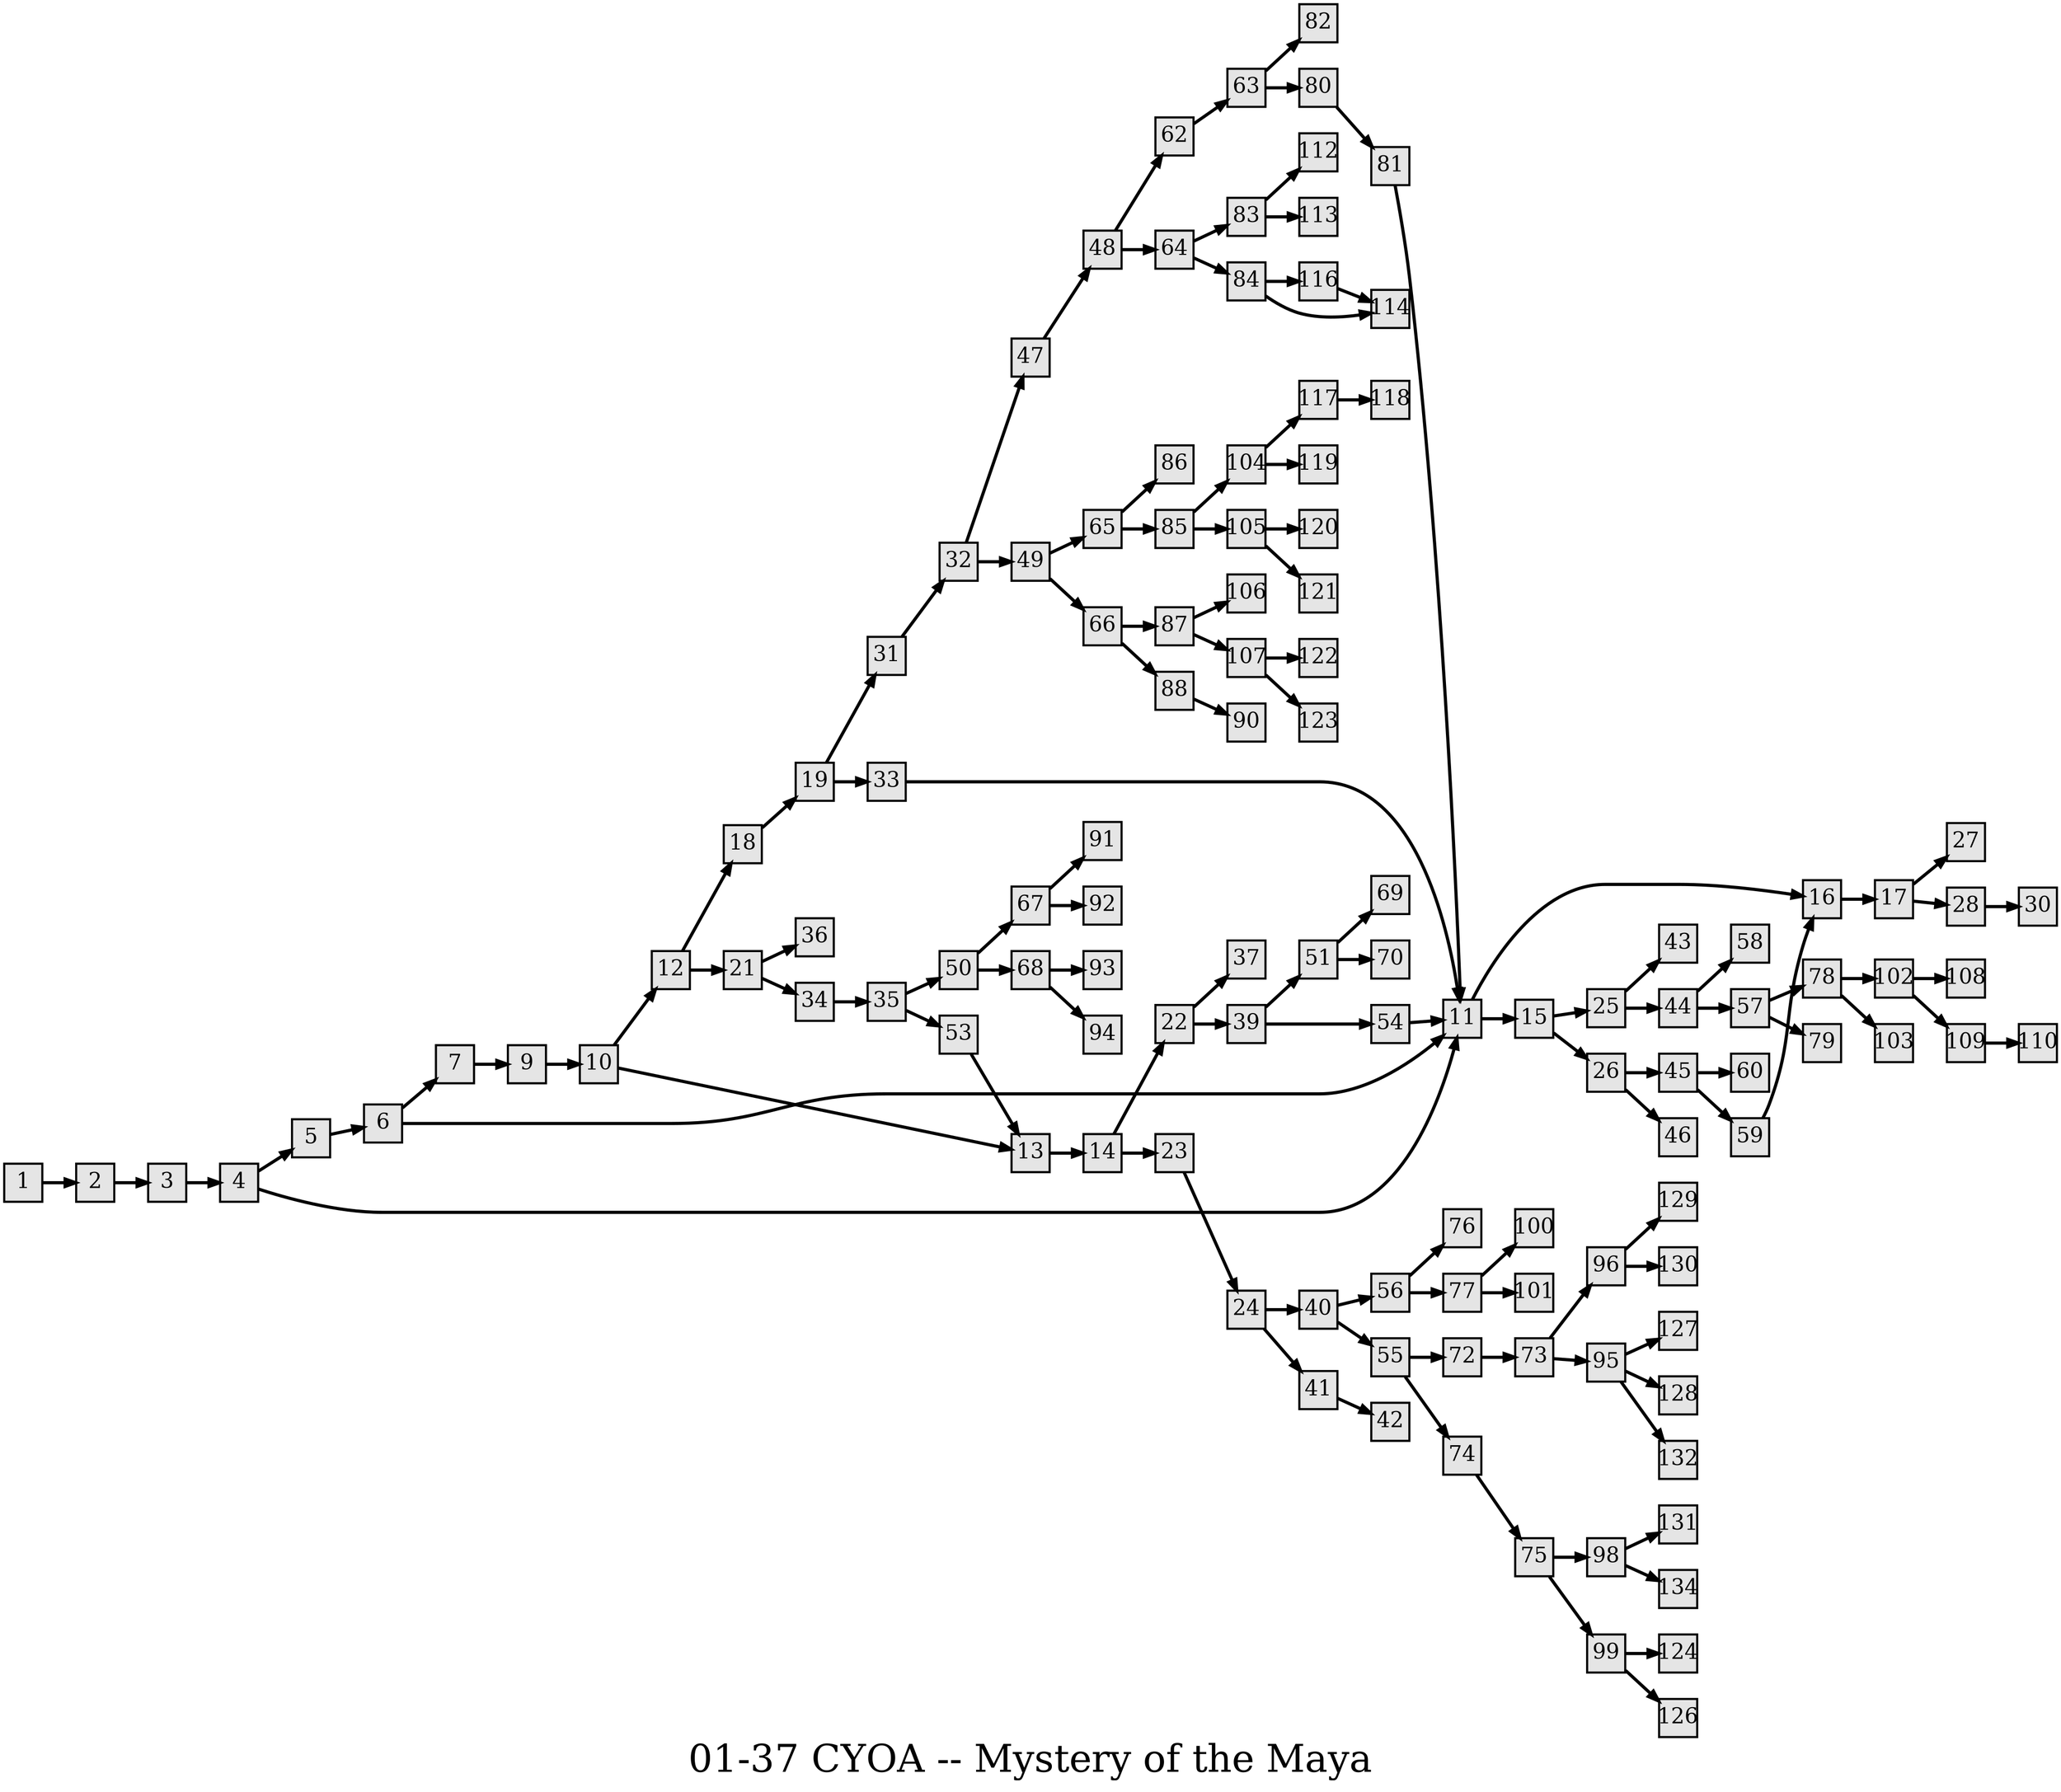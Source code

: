 digraph g{
  graph [ label="01-37 CYOA -- Mystery of the Maya" rankdir=LR, ordering=out, fontsize=36, nodesep="0.35", ranksep="0.45"];
  node  [shape=rect, penwidth=2, fontsize=20, style=filled, fillcolor=grey90, margin="0,0", labelfloat=true, regular=true, fixedsize=true];
  edge  [labelfloat=true, penwidth=3, fontsize=12];
  // ---;
  // group  : Katz;
  // id     : 01-37;
  // gbid   : 555;
  // series : CYOA;
  // title  : Mystery of the Maya;
  // author : R.A. Montgomery;
  // credit:;
  // - name : Juliet Way-Henthorn;
  // role : encoder;
  // date : 2017-08-22;
  // - name : Jeremy Douglass;
  // role : editor;
  // date : 2017-10-19;
  // render:;
  // - name   : small;
  // styles : gvStyles-small.txt;
  // engine : dot;
  // comment: >;
  
  // ---;
  
  // From | To | Label;
  
  1 -> 2;
  2 -> 3;
  3 -> 4;
  4 -> 5;
  4 -> 11;
  5 -> 6;
  6 -> 7;
  6 -> 11;
  7 -> 9;
  9 -> 10;
  10 -> 12;
  10 -> 13;
  11 -> 16;
  11 -> 15;
  12 -> 18;
  12 -> 21;
  13 -> 14;
  14 -> 22;
  14 -> 23;
  15 -> 25;
  15 -> 26;
  16 -> 17;
  17 -> 27;
  17 -> 28;
  18 -> 19;
  19 -> 31;
  19 -> 33;
  21 -> 34;
  21 -> 36;
  22 -> 37;
  22 -> 39;
  23 -> 24;
  24 -> 40;
  24 -> 41;
  25 -> 43;
  25 -> 44;
  26 -> 45;
  26 -> 46;
  28 -> 30;
  31 -> 32;
  32 -> 47;
  32 -> 49;
  33 -> 11;
  34 -> 35;
  35 -> 50;
  35 -> 53;
  39 -> 51;
  39 -> 54;
  40 -> 56;
  40 -> 55;
  41 -> 42;
  44 -> 58;
  44 -> 57;
  45 -> 60;
  45 -> 59;
  47 -> 48;
  48 -> 62;
  48 -> 64;
  49 -> 65;
  49 -> 66;
  50 -> 67;
  50 -> 68;
  51 -> 69;
  51 -> 70;
  53 -> 13;
  54 -> 11;
  55 -> 72;
  55 -> 74;
  56 -> 76;
  56 -> 77;
  57 -> 78;
  57 -> 79;
  59 -> 16;
  62 -> 63;
  63 -> 82;
  63 -> 80;
  64 -> 83;
  64 -> 84;
  65 -> 85;
  65 -> 86;
  66 -> 87;
  66 -> 88;
  67 -> 91;
  67 -> 92;
  68 -> 93;
  68 -> 94;
  72 -> 73;
  73 -> 96;
  73 -> 95;
  74 -> 75;
  75 -> 98;
  75 -> 99;
  77 -> 100;
  77 -> 101;
  78 -> 102;
  78 -> 103;
  80 -> 81;
  81 -> 11;
  83 -> 112;
  83 -> 113;
  84 -> 116;
  84 -> 114;
  85 -> 104;
  85 -> 105;
  87 -> 106;
  87 -> 107;
  88 -> 90;
  95 -> 127;
  95 -> 128;
  95 -> 132;
  96 -> 129;
  96 -> 130;
  98 -> 131;
  98 -> 134;
  99 -> 124;
  99 -> 126;
  102 -> 108;
  102 -> 109;
  104 -> 117;
  104 -> 119;
  105 -> 120;
  105 -> 121;
  107 -> 122;
  107 -> 123;
  109 -> 110;
  116 -> 114;
  117 -> 118;
}

